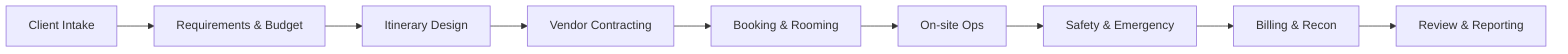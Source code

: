 flowchart LR
  INTAKE[Client Intake] --> REQ[Requirements & Budget]
  REQ --> DESIGN[Itinerary Design]
  DESIGN --> VENDOR[Vendor Contracting]
  VENDOR --> BOOK[Booking & Rooming]
  BOOK --> ONSITE[On-site Ops]
  ONSITE --> SAFETY[Safety & Emergency]
  SAFETY --> BILL[Billing & Recon]
  BILL --> REVIEW[Review & Reporting]